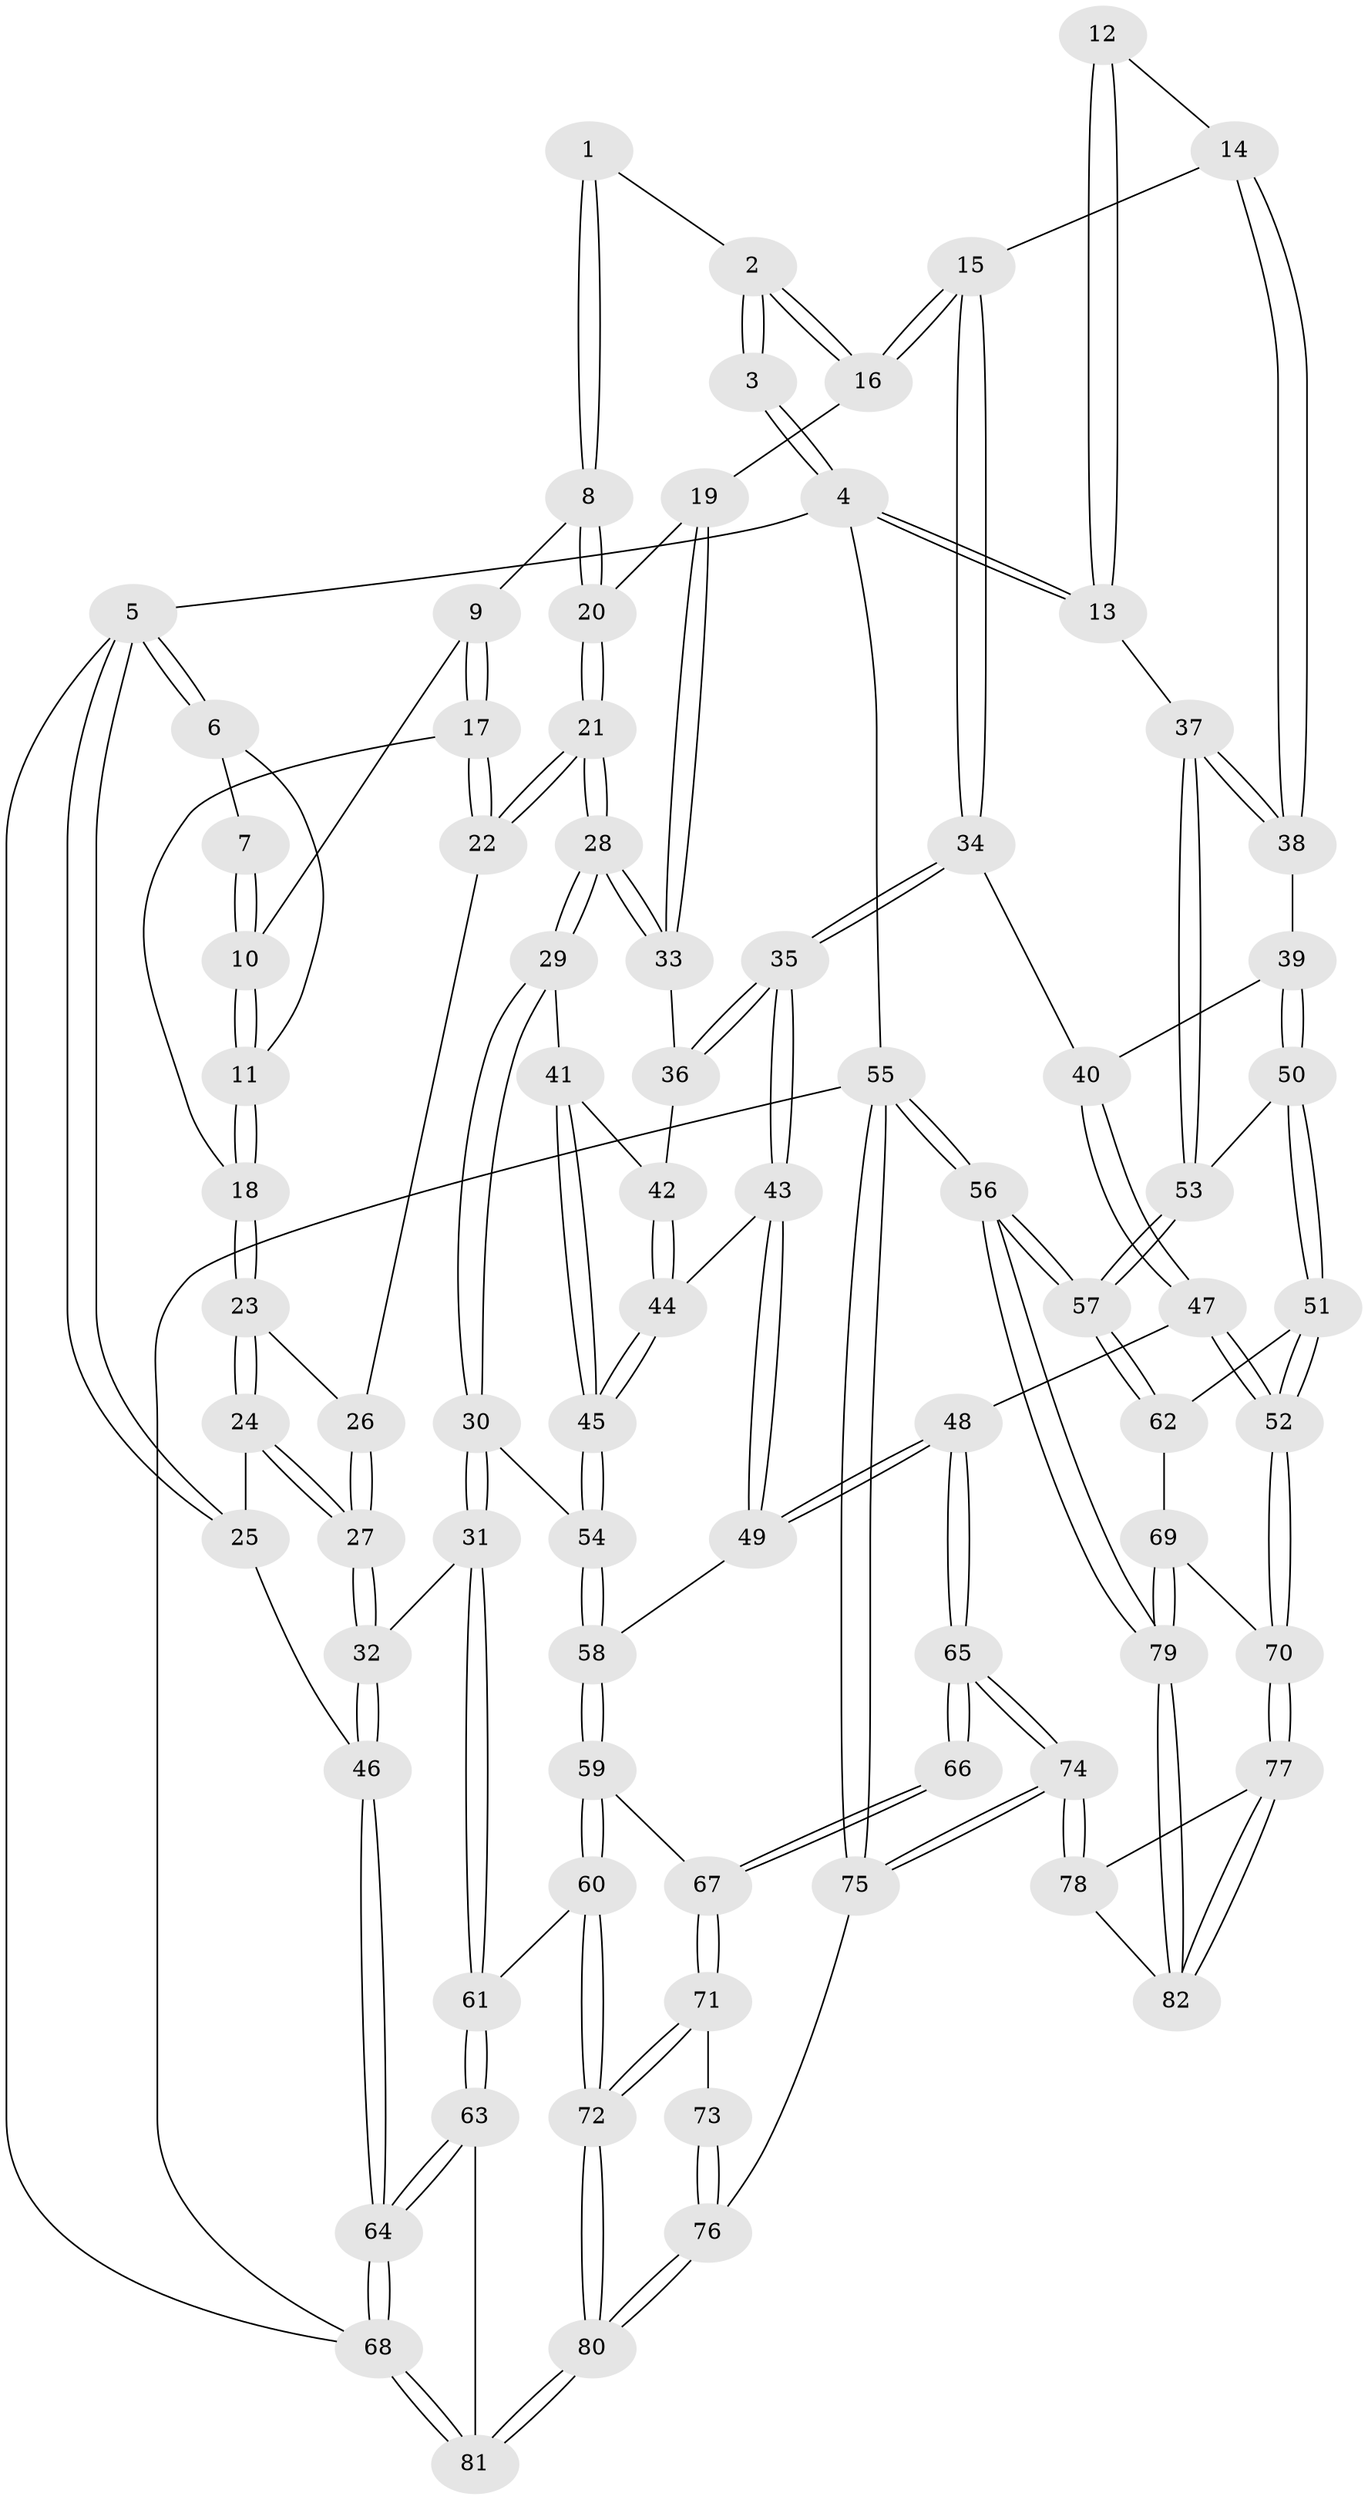 // Generated by graph-tools (version 1.1) at 2025/27/03/09/25 03:27:15]
// undirected, 82 vertices, 202 edges
graph export_dot {
graph [start="1"]
  node [color=gray90,style=filled];
  1 [pos="+0.3564233270472932+0"];
  2 [pos="+0.5646578603273228+0"];
  3 [pos="+0.7838676910633396+0"];
  4 [pos="+1+0"];
  5 [pos="+0+0"];
  6 [pos="+0+0"];
  7 [pos="+0.18501682891093504+0"];
  8 [pos="+0.26537998346914266+0.10169795542931853"];
  9 [pos="+0.24405254195962525+0.09937465124002717"];
  10 [pos="+0.18677085702907467+0.034551788232613116"];
  11 [pos="+0.09291005075222052+0.12132321930048996"];
  12 [pos="+0.8924253380817836+0.050648627472513585"];
  13 [pos="+1+0.12035136855826821"];
  14 [pos="+0.8393495316821785+0.1848340914608692"];
  15 [pos="+0.7623461111723663+0.22497431032302548"];
  16 [pos="+0.5635357775193944+0.06592235328137615"];
  17 [pos="+0.14269061056351207+0.16651139103430465"];
  18 [pos="+0.08673922965263564+0.1514343515519929"];
  19 [pos="+0.5497677951259885+0.08192065058785147"];
  20 [pos="+0.28629137414051264+0.1195887881403839"];
  21 [pos="+0.2704263657116535+0.2836282056020968"];
  22 [pos="+0.2099061190962258+0.234030453997692"];
  23 [pos="+0.07500722171226398+0.15822233898483948"];
  24 [pos="+0.04844773837480261+0.1706531308888678"];
  25 [pos="+0+0.16606147051477174"];
  26 [pos="+0.1314680546985488+0.2623007112749343"];
  27 [pos="+0.0998383783053063+0.40505432530412033"];
  28 [pos="+0.2784902584514635+0.30002564191853814"];
  29 [pos="+0.27344150826123187+0.37000807944153324"];
  30 [pos="+0.20980386972790513+0.43350844894911966"];
  31 [pos="+0.12397041973507619+0.5079780189280706"];
  32 [pos="+0.11371230783382696+0.5057322690601265"];
  33 [pos="+0.5331710552018925+0.11569137092757435"];
  34 [pos="+0.7726226506468007+0.3590867876665254"];
  35 [pos="+0.6439947108118264+0.4312813219685865"];
  36 [pos="+0.5107676946606965+0.3272325207905751"];
  37 [pos="+1+0.23048483244277537"];
  38 [pos="+1+0.23284404346212584"];
  39 [pos="+0.8031517574019712+0.3790941351348496"];
  40 [pos="+0.7858722547358915+0.36961215409666354"];
  41 [pos="+0.35174779801885975+0.3850998921017517"];
  42 [pos="+0.4888633530290241+0.34214800029656955"];
  43 [pos="+0.6334639160594772+0.4549438616288937"];
  44 [pos="+0.48864732293635893+0.4760639802521579"];
  45 [pos="+0.45241706933537446+0.5033580906150315"];
  46 [pos="+0+0.5165909501736194"];
  47 [pos="+0.7299718333862053+0.7153460812464197"];
  48 [pos="+0.7156542022269352+0.7148527790836552"];
  49 [pos="+0.6248800823175099+0.614821542687037"];
  50 [pos="+0.9060588357408195+0.48768919682628054"];
  51 [pos="+0.8522503206714475+0.6561989892158385"];
  52 [pos="+0.740054534108595+0.7171906491626143"];
  53 [pos="+1+0.46514713282729553"];
  54 [pos="+0.44839104998825186+0.5505898472304332"];
  55 [pos="+1+1"];
  56 [pos="+1+1"];
  57 [pos="+1+0.7480160335416038"];
  58 [pos="+0.45213207339318595+0.6130629221543547"];
  59 [pos="+0.3544315601243223+0.6954427665575839"];
  60 [pos="+0.27550632229547134+0.7118837911880753"];
  61 [pos="+0.24899291014432043+0.7010632343199905"];
  62 [pos="+1+0.7107584443809333"];
  63 [pos="+0.13876097687690783+0.8078573416854298"];
  64 [pos="+0+1"];
  65 [pos="+0.6429049786866302+0.7885110441613711"];
  66 [pos="+0.5971278274160193+0.7915954550826511"];
  67 [pos="+0.48681676173998933+0.7859383546346167"];
  68 [pos="+0+1"];
  69 [pos="+0.8757510678602719+0.836890989908845"];
  70 [pos="+0.7835517690572653+0.7850560585778896"];
  71 [pos="+0.47006946386890286+0.8878828577682699"];
  72 [pos="+0.38651446957511876+1"];
  73 [pos="+0.5284736791142436+0.8688697723929469"];
  74 [pos="+0.5906172120429001+1"];
  75 [pos="+0.582920252374369+1"];
  76 [pos="+0.574682924598055+1"];
  77 [pos="+0.7834037777994357+0.8956656848792194"];
  78 [pos="+0.7592750052510802+0.9531909239803316"];
  79 [pos="+1+1"];
  80 [pos="+0.3905295977194316+1"];
  81 [pos="+0.23911454141706734+1"];
  82 [pos="+0.949045343021683+0.9962065841884568"];
  1 -- 2;
  1 -- 8;
  1 -- 8;
  2 -- 3;
  2 -- 3;
  2 -- 16;
  2 -- 16;
  3 -- 4;
  3 -- 4;
  4 -- 5;
  4 -- 13;
  4 -- 13;
  4 -- 55;
  5 -- 6;
  5 -- 6;
  5 -- 25;
  5 -- 25;
  5 -- 68;
  6 -- 7;
  6 -- 11;
  7 -- 10;
  7 -- 10;
  8 -- 9;
  8 -- 20;
  8 -- 20;
  9 -- 10;
  9 -- 17;
  9 -- 17;
  10 -- 11;
  10 -- 11;
  11 -- 18;
  11 -- 18;
  12 -- 13;
  12 -- 13;
  12 -- 14;
  13 -- 37;
  14 -- 15;
  14 -- 38;
  14 -- 38;
  15 -- 16;
  15 -- 16;
  15 -- 34;
  15 -- 34;
  16 -- 19;
  17 -- 18;
  17 -- 22;
  17 -- 22;
  18 -- 23;
  18 -- 23;
  19 -- 20;
  19 -- 33;
  19 -- 33;
  20 -- 21;
  20 -- 21;
  21 -- 22;
  21 -- 22;
  21 -- 28;
  21 -- 28;
  22 -- 26;
  23 -- 24;
  23 -- 24;
  23 -- 26;
  24 -- 25;
  24 -- 27;
  24 -- 27;
  25 -- 46;
  26 -- 27;
  26 -- 27;
  27 -- 32;
  27 -- 32;
  28 -- 29;
  28 -- 29;
  28 -- 33;
  28 -- 33;
  29 -- 30;
  29 -- 30;
  29 -- 41;
  30 -- 31;
  30 -- 31;
  30 -- 54;
  31 -- 32;
  31 -- 61;
  31 -- 61;
  32 -- 46;
  32 -- 46;
  33 -- 36;
  34 -- 35;
  34 -- 35;
  34 -- 40;
  35 -- 36;
  35 -- 36;
  35 -- 43;
  35 -- 43;
  36 -- 42;
  37 -- 38;
  37 -- 38;
  37 -- 53;
  37 -- 53;
  38 -- 39;
  39 -- 40;
  39 -- 50;
  39 -- 50;
  40 -- 47;
  40 -- 47;
  41 -- 42;
  41 -- 45;
  41 -- 45;
  42 -- 44;
  42 -- 44;
  43 -- 44;
  43 -- 49;
  43 -- 49;
  44 -- 45;
  44 -- 45;
  45 -- 54;
  45 -- 54;
  46 -- 64;
  46 -- 64;
  47 -- 48;
  47 -- 52;
  47 -- 52;
  48 -- 49;
  48 -- 49;
  48 -- 65;
  48 -- 65;
  49 -- 58;
  50 -- 51;
  50 -- 51;
  50 -- 53;
  51 -- 52;
  51 -- 52;
  51 -- 62;
  52 -- 70;
  52 -- 70;
  53 -- 57;
  53 -- 57;
  54 -- 58;
  54 -- 58;
  55 -- 56;
  55 -- 56;
  55 -- 75;
  55 -- 75;
  55 -- 68;
  56 -- 57;
  56 -- 57;
  56 -- 79;
  56 -- 79;
  57 -- 62;
  57 -- 62;
  58 -- 59;
  58 -- 59;
  59 -- 60;
  59 -- 60;
  59 -- 67;
  60 -- 61;
  60 -- 72;
  60 -- 72;
  61 -- 63;
  61 -- 63;
  62 -- 69;
  63 -- 64;
  63 -- 64;
  63 -- 81;
  64 -- 68;
  64 -- 68;
  65 -- 66;
  65 -- 66;
  65 -- 74;
  65 -- 74;
  66 -- 67;
  66 -- 67;
  67 -- 71;
  67 -- 71;
  68 -- 81;
  68 -- 81;
  69 -- 70;
  69 -- 79;
  69 -- 79;
  70 -- 77;
  70 -- 77;
  71 -- 72;
  71 -- 72;
  71 -- 73;
  72 -- 80;
  72 -- 80;
  73 -- 76;
  73 -- 76;
  74 -- 75;
  74 -- 75;
  74 -- 78;
  74 -- 78;
  75 -- 76;
  76 -- 80;
  76 -- 80;
  77 -- 78;
  77 -- 82;
  77 -- 82;
  78 -- 82;
  79 -- 82;
  79 -- 82;
  80 -- 81;
  80 -- 81;
}
